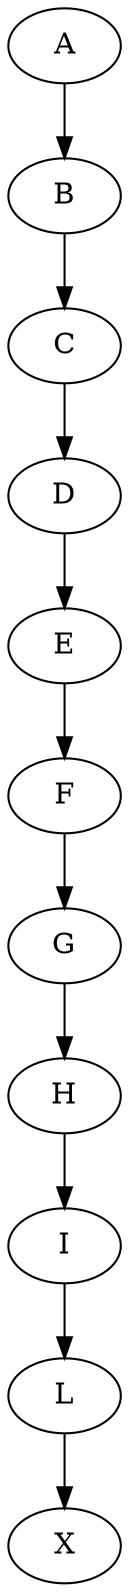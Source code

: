 digraph G {
1 [label="A"];
2 [label="B"];
3 [label="C"];
4 [label="D"];
5 [label="E"];
6 [label="F"];
7 [label="G"];
8 [label="H"];
9 [label="I"];
10 [label="L"];
0 [label="X"];
1 -> 2;
2 -> 3;
3 -> 4;
4 -> 5;
5 -> 6;
6 -> 7;
7 -> 8;
8 -> 9;
9 -> 10;
10 -> 0;
}